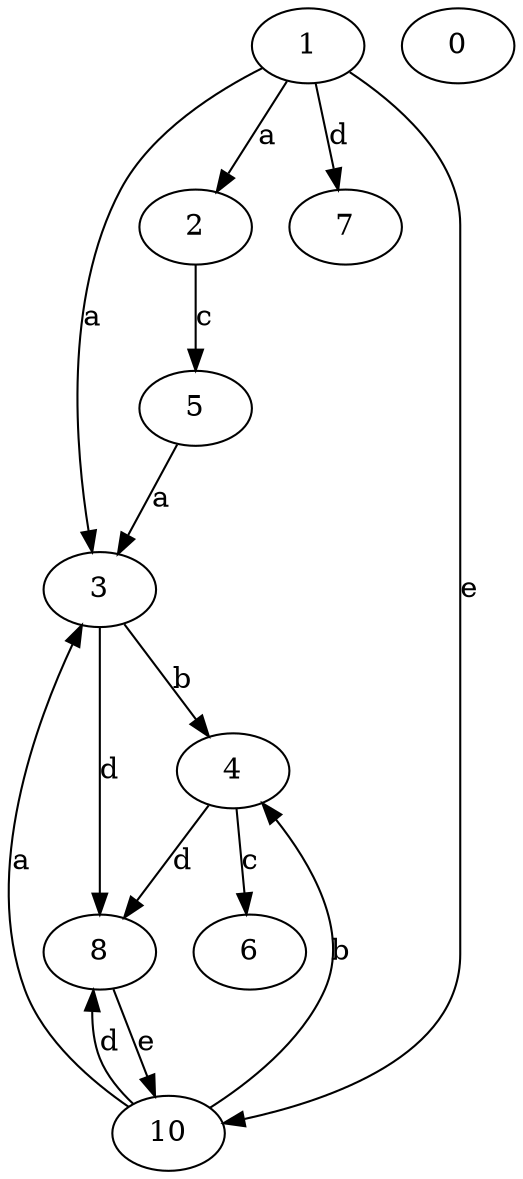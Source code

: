 strict digraph  {
2;
3;
4;
5;
0;
6;
7;
8;
1;
10;
2 -> 5  [label=c];
3 -> 4  [label=b];
3 -> 8  [label=d];
4 -> 6  [label=c];
4 -> 8  [label=d];
5 -> 3  [label=a];
8 -> 10  [label=e];
1 -> 2  [label=a];
1 -> 3  [label=a];
1 -> 7  [label=d];
1 -> 10  [label=e];
10 -> 3  [label=a];
10 -> 4  [label=b];
10 -> 8  [label=d];
}
